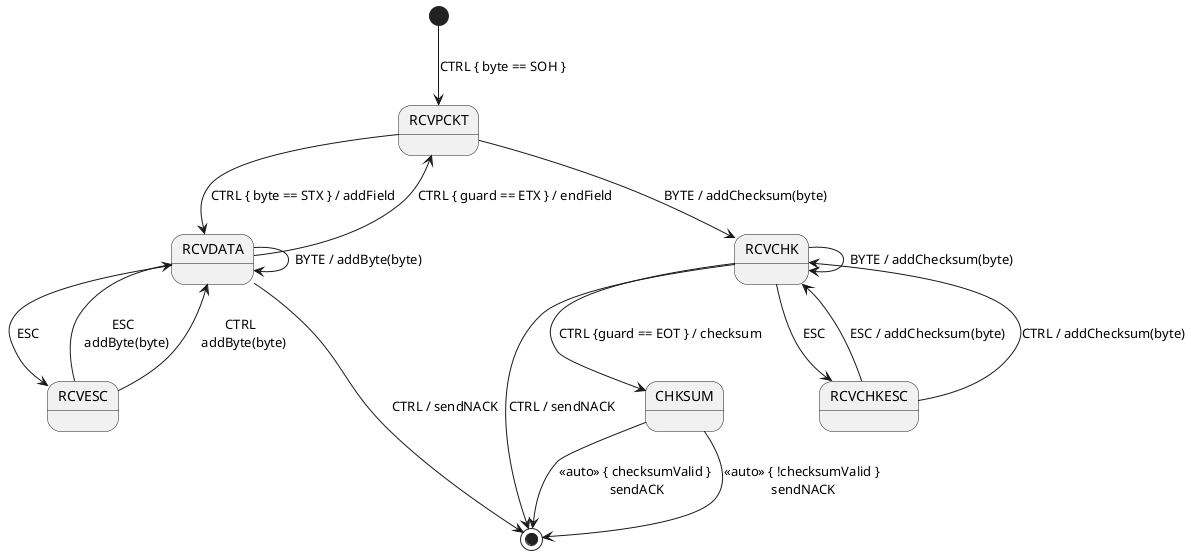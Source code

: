 @startuml

[*] --> RCVPCKT : CTRL { byte == SOH }
RCVPCKT --> RCVDATA : CTRL { byte == STX } / addField
RCVDATA --> RCVDATA : BYTE / addByte(byte)
RCVDATA --> RCVPCKT : CTRL { guard == ETX } / endField
RCVDATA --> RCVESC : ESC
RCVDATA --> [*] : CTRL / sendNACK
RCVESC --> RCVDATA: ESC \n addByte(byte)
RCVESC --> RCVDATA: CTRL \n addByte(byte)
RCVPCKT --> RCVCHK : BYTE / addChecksum(byte)
RCVCHK --> RCVCHK : BYTE / addChecksum(byte)
RCVCHK --> CHKSUM : CTRL {guard == EOT } / checksum
RCVCHK --> RCVCHKESC : ESC
RCVCHKESC --> RCVCHK : ESC / addChecksum(byte)
RCVCHKESC --> RCVCHK : CTRL / addChecksum(byte)
RCVCHK --> [*] : CTRL / sendNACK
CHKSUM --> [*] : <<auto>> { checksumValid }\n sendACK
CHKSUM --> [*] : <<auto>> { !checksumValid }\n sendNACK
@enduml
